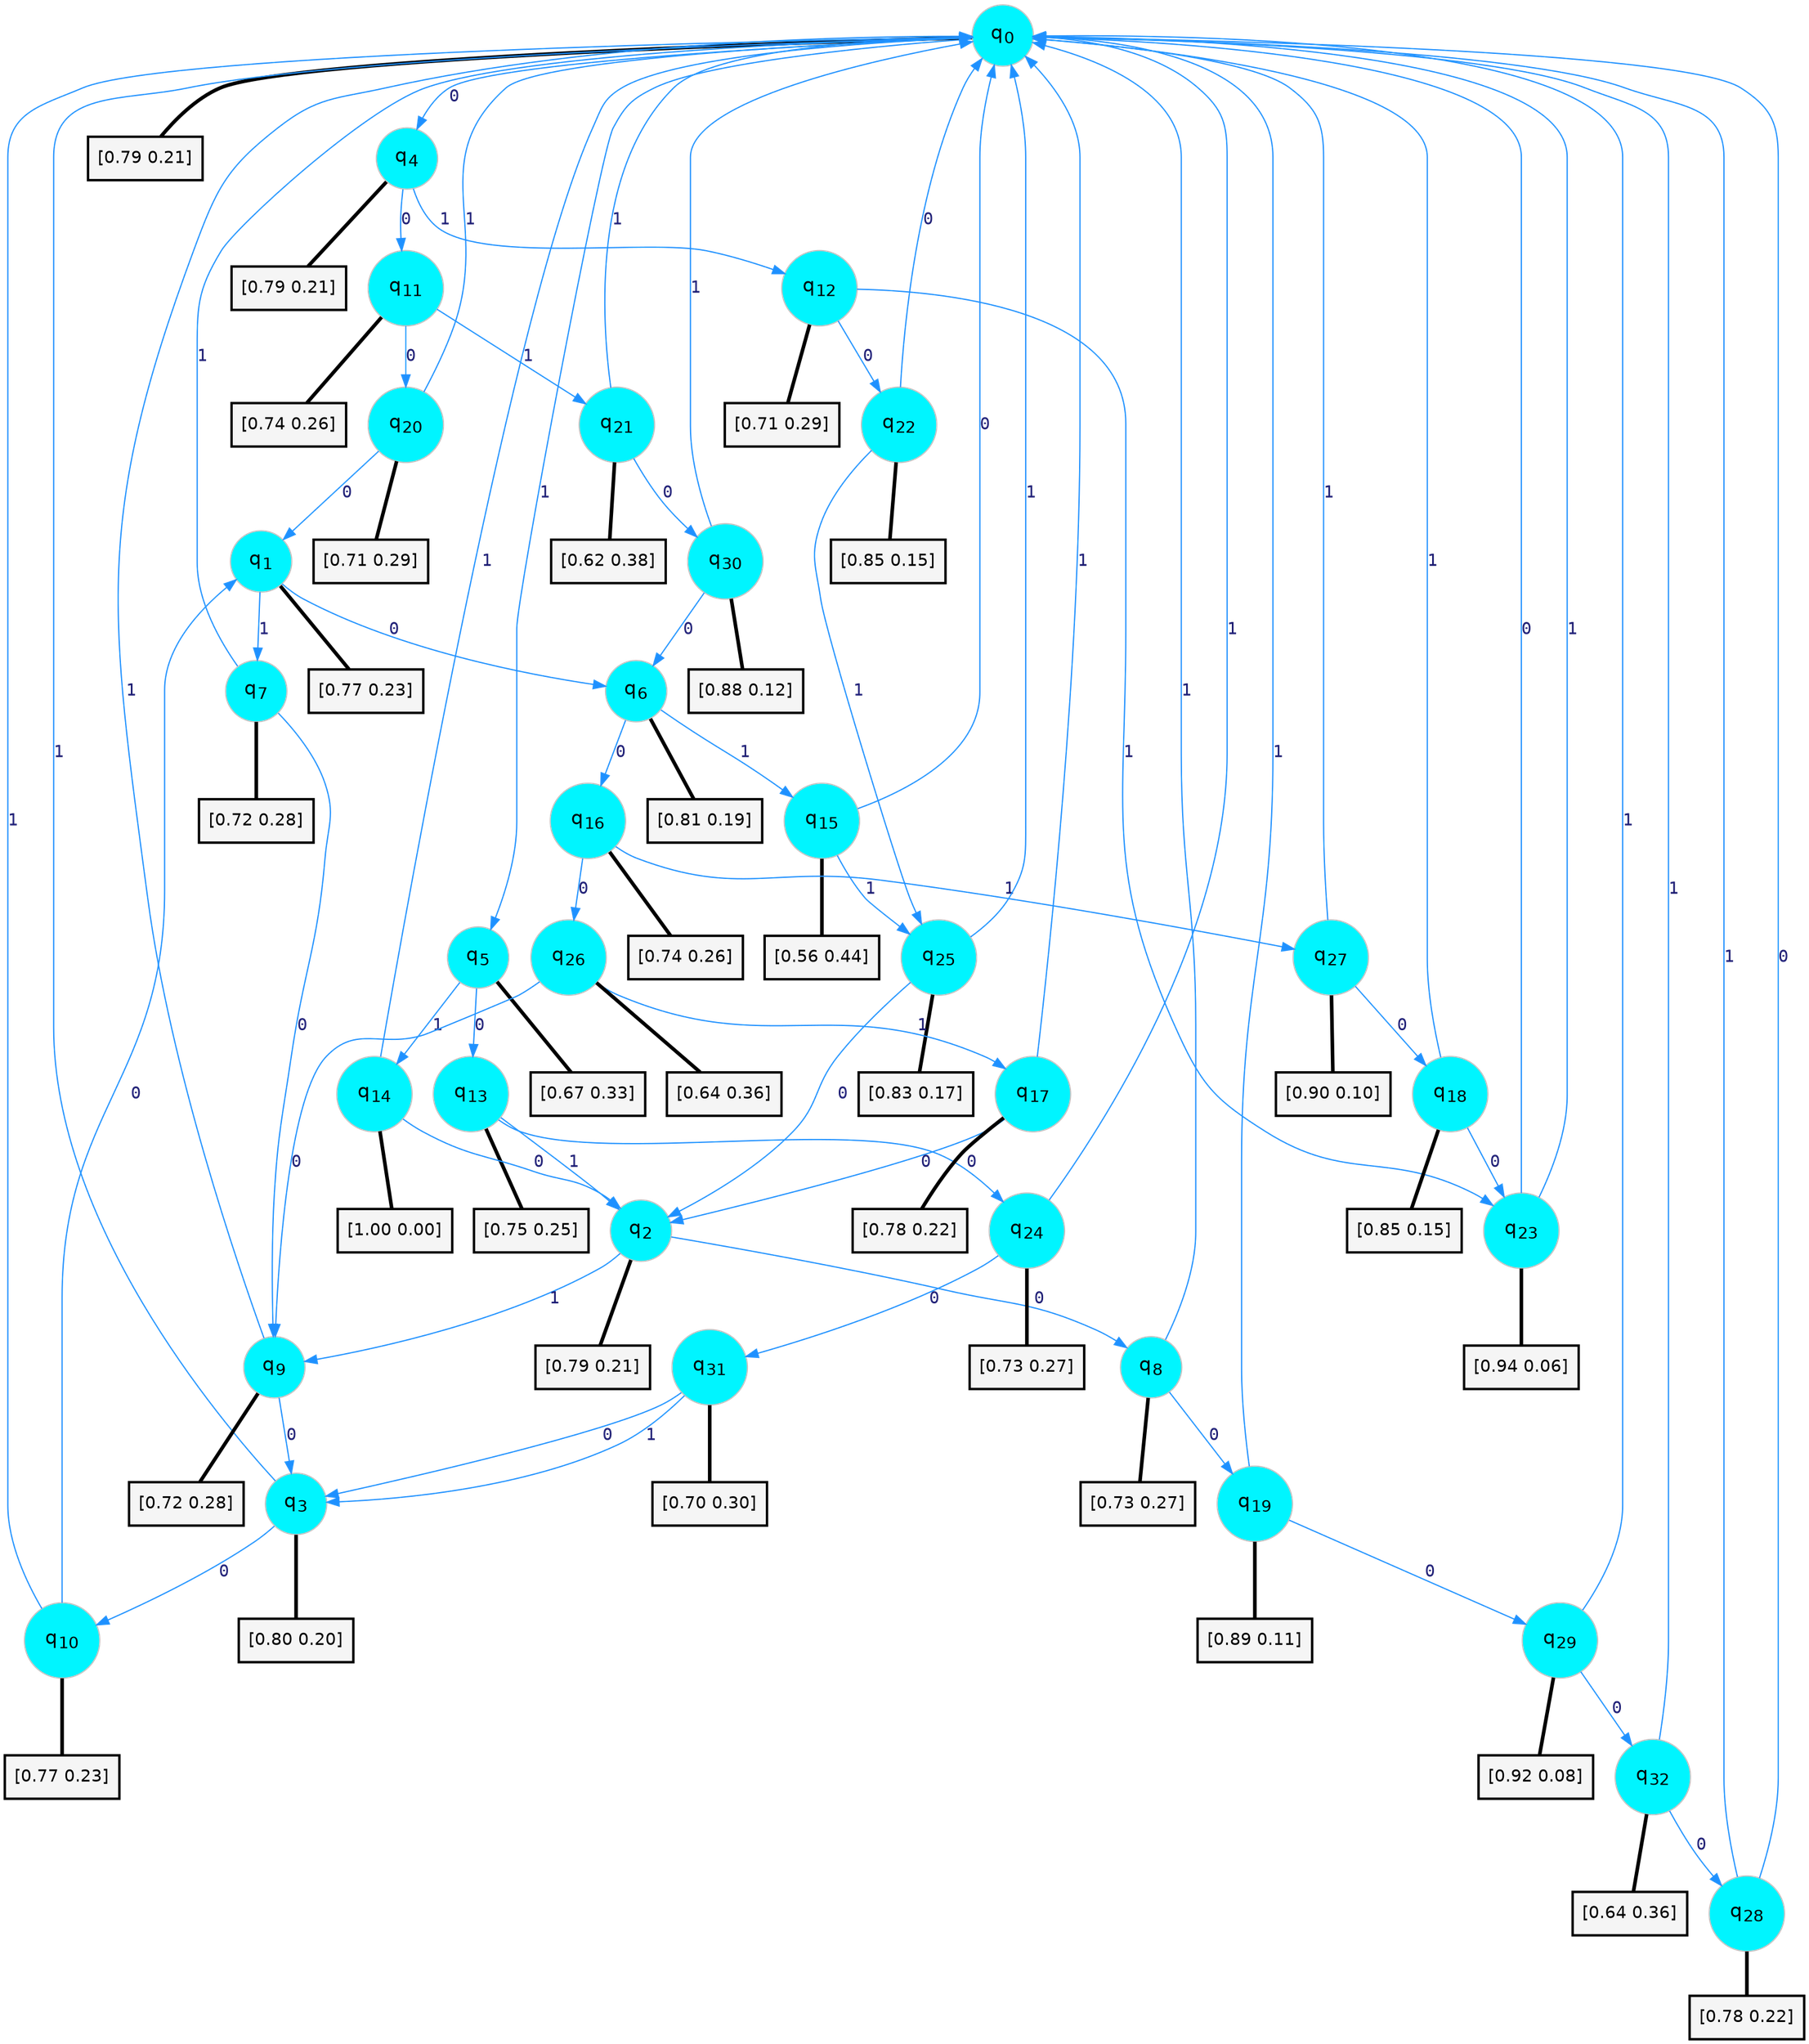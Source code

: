 digraph G {
graph [
bgcolor=transparent, dpi=300, rankdir=TD, size="40,25"];
node [
color=gray, fillcolor=turquoise1, fontcolor=black, fontname=Helvetica, fontsize=16, fontweight=bold, shape=circle, style=filled];
edge [
arrowsize=1, color=dodgerblue1, fontcolor=midnightblue, fontname=courier, fontweight=bold, penwidth=1, style=solid, weight=20];
0[label=<q<SUB>0</SUB>>];
1[label=<q<SUB>1</SUB>>];
2[label=<q<SUB>2</SUB>>];
3[label=<q<SUB>3</SUB>>];
4[label=<q<SUB>4</SUB>>];
5[label=<q<SUB>5</SUB>>];
6[label=<q<SUB>6</SUB>>];
7[label=<q<SUB>7</SUB>>];
8[label=<q<SUB>8</SUB>>];
9[label=<q<SUB>9</SUB>>];
10[label=<q<SUB>10</SUB>>];
11[label=<q<SUB>11</SUB>>];
12[label=<q<SUB>12</SUB>>];
13[label=<q<SUB>13</SUB>>];
14[label=<q<SUB>14</SUB>>];
15[label=<q<SUB>15</SUB>>];
16[label=<q<SUB>16</SUB>>];
17[label=<q<SUB>17</SUB>>];
18[label=<q<SUB>18</SUB>>];
19[label=<q<SUB>19</SUB>>];
20[label=<q<SUB>20</SUB>>];
21[label=<q<SUB>21</SUB>>];
22[label=<q<SUB>22</SUB>>];
23[label=<q<SUB>23</SUB>>];
24[label=<q<SUB>24</SUB>>];
25[label=<q<SUB>25</SUB>>];
26[label=<q<SUB>26</SUB>>];
27[label=<q<SUB>27</SUB>>];
28[label=<q<SUB>28</SUB>>];
29[label=<q<SUB>29</SUB>>];
30[label=<q<SUB>30</SUB>>];
31[label=<q<SUB>31</SUB>>];
32[label=<q<SUB>32</SUB>>];
33[label="[0.79 0.21]", shape=box,fontcolor=black, fontname=Helvetica, fontsize=14, penwidth=2, fillcolor=whitesmoke,color=black];
34[label="[0.77 0.23]", shape=box,fontcolor=black, fontname=Helvetica, fontsize=14, penwidth=2, fillcolor=whitesmoke,color=black];
35[label="[0.79 0.21]", shape=box,fontcolor=black, fontname=Helvetica, fontsize=14, penwidth=2, fillcolor=whitesmoke,color=black];
36[label="[0.80 0.20]", shape=box,fontcolor=black, fontname=Helvetica, fontsize=14, penwidth=2, fillcolor=whitesmoke,color=black];
37[label="[0.79 0.21]", shape=box,fontcolor=black, fontname=Helvetica, fontsize=14, penwidth=2, fillcolor=whitesmoke,color=black];
38[label="[0.67 0.33]", shape=box,fontcolor=black, fontname=Helvetica, fontsize=14, penwidth=2, fillcolor=whitesmoke,color=black];
39[label="[0.81 0.19]", shape=box,fontcolor=black, fontname=Helvetica, fontsize=14, penwidth=2, fillcolor=whitesmoke,color=black];
40[label="[0.72 0.28]", shape=box,fontcolor=black, fontname=Helvetica, fontsize=14, penwidth=2, fillcolor=whitesmoke,color=black];
41[label="[0.73 0.27]", shape=box,fontcolor=black, fontname=Helvetica, fontsize=14, penwidth=2, fillcolor=whitesmoke,color=black];
42[label="[0.72 0.28]", shape=box,fontcolor=black, fontname=Helvetica, fontsize=14, penwidth=2, fillcolor=whitesmoke,color=black];
43[label="[0.77 0.23]", shape=box,fontcolor=black, fontname=Helvetica, fontsize=14, penwidth=2, fillcolor=whitesmoke,color=black];
44[label="[0.74 0.26]", shape=box,fontcolor=black, fontname=Helvetica, fontsize=14, penwidth=2, fillcolor=whitesmoke,color=black];
45[label="[0.71 0.29]", shape=box,fontcolor=black, fontname=Helvetica, fontsize=14, penwidth=2, fillcolor=whitesmoke,color=black];
46[label="[0.75 0.25]", shape=box,fontcolor=black, fontname=Helvetica, fontsize=14, penwidth=2, fillcolor=whitesmoke,color=black];
47[label="[1.00 0.00]", shape=box,fontcolor=black, fontname=Helvetica, fontsize=14, penwidth=2, fillcolor=whitesmoke,color=black];
48[label="[0.56 0.44]", shape=box,fontcolor=black, fontname=Helvetica, fontsize=14, penwidth=2, fillcolor=whitesmoke,color=black];
49[label="[0.74 0.26]", shape=box,fontcolor=black, fontname=Helvetica, fontsize=14, penwidth=2, fillcolor=whitesmoke,color=black];
50[label="[0.78 0.22]", shape=box,fontcolor=black, fontname=Helvetica, fontsize=14, penwidth=2, fillcolor=whitesmoke,color=black];
51[label="[0.85 0.15]", shape=box,fontcolor=black, fontname=Helvetica, fontsize=14, penwidth=2, fillcolor=whitesmoke,color=black];
52[label="[0.89 0.11]", shape=box,fontcolor=black, fontname=Helvetica, fontsize=14, penwidth=2, fillcolor=whitesmoke,color=black];
53[label="[0.71 0.29]", shape=box,fontcolor=black, fontname=Helvetica, fontsize=14, penwidth=2, fillcolor=whitesmoke,color=black];
54[label="[0.62 0.38]", shape=box,fontcolor=black, fontname=Helvetica, fontsize=14, penwidth=2, fillcolor=whitesmoke,color=black];
55[label="[0.85 0.15]", shape=box,fontcolor=black, fontname=Helvetica, fontsize=14, penwidth=2, fillcolor=whitesmoke,color=black];
56[label="[0.94 0.06]", shape=box,fontcolor=black, fontname=Helvetica, fontsize=14, penwidth=2, fillcolor=whitesmoke,color=black];
57[label="[0.73 0.27]", shape=box,fontcolor=black, fontname=Helvetica, fontsize=14, penwidth=2, fillcolor=whitesmoke,color=black];
58[label="[0.83 0.17]", shape=box,fontcolor=black, fontname=Helvetica, fontsize=14, penwidth=2, fillcolor=whitesmoke,color=black];
59[label="[0.64 0.36]", shape=box,fontcolor=black, fontname=Helvetica, fontsize=14, penwidth=2, fillcolor=whitesmoke,color=black];
60[label="[0.90 0.10]", shape=box,fontcolor=black, fontname=Helvetica, fontsize=14, penwidth=2, fillcolor=whitesmoke,color=black];
61[label="[0.78 0.22]", shape=box,fontcolor=black, fontname=Helvetica, fontsize=14, penwidth=2, fillcolor=whitesmoke,color=black];
62[label="[0.92 0.08]", shape=box,fontcolor=black, fontname=Helvetica, fontsize=14, penwidth=2, fillcolor=whitesmoke,color=black];
63[label="[0.88 0.12]", shape=box,fontcolor=black, fontname=Helvetica, fontsize=14, penwidth=2, fillcolor=whitesmoke,color=black];
64[label="[0.70 0.30]", shape=box,fontcolor=black, fontname=Helvetica, fontsize=14, penwidth=2, fillcolor=whitesmoke,color=black];
65[label="[0.64 0.36]", shape=box,fontcolor=black, fontname=Helvetica, fontsize=14, penwidth=2, fillcolor=whitesmoke,color=black];
0->4 [label=0];
0->5 [label=1];
0->33 [arrowhead=none, penwidth=3,color=black];
1->6 [label=0];
1->7 [label=1];
1->34 [arrowhead=none, penwidth=3,color=black];
2->8 [label=0];
2->9 [label=1];
2->35 [arrowhead=none, penwidth=3,color=black];
3->10 [label=0];
3->0 [label=1];
3->36 [arrowhead=none, penwidth=3,color=black];
4->11 [label=0];
4->12 [label=1];
4->37 [arrowhead=none, penwidth=3,color=black];
5->13 [label=0];
5->14 [label=1];
5->38 [arrowhead=none, penwidth=3,color=black];
6->16 [label=0];
6->15 [label=1];
6->39 [arrowhead=none, penwidth=3,color=black];
7->9 [label=0];
7->0 [label=1];
7->40 [arrowhead=none, penwidth=3,color=black];
8->19 [label=0];
8->0 [label=1];
8->41 [arrowhead=none, penwidth=3,color=black];
9->3 [label=0];
9->0 [label=1];
9->42 [arrowhead=none, penwidth=3,color=black];
10->1 [label=0];
10->0 [label=1];
10->43 [arrowhead=none, penwidth=3,color=black];
11->20 [label=0];
11->21 [label=1];
11->44 [arrowhead=none, penwidth=3,color=black];
12->22 [label=0];
12->23 [label=1];
12->45 [arrowhead=none, penwidth=3,color=black];
13->24 [label=0];
13->2 [label=1];
13->46 [arrowhead=none, penwidth=3,color=black];
14->2 [label=0];
14->0 [label=1];
14->47 [arrowhead=none, penwidth=3,color=black];
15->0 [label=0];
15->25 [label=1];
15->48 [arrowhead=none, penwidth=3,color=black];
16->26 [label=0];
16->27 [label=1];
16->49 [arrowhead=none, penwidth=3,color=black];
17->2 [label=0];
17->0 [label=1];
17->50 [arrowhead=none, penwidth=3,color=black];
18->23 [label=0];
18->0 [label=1];
18->51 [arrowhead=none, penwidth=3,color=black];
19->29 [label=0];
19->0 [label=1];
19->52 [arrowhead=none, penwidth=3,color=black];
20->1 [label=0];
20->0 [label=1];
20->53 [arrowhead=none, penwidth=3,color=black];
21->30 [label=0];
21->0 [label=1];
21->54 [arrowhead=none, penwidth=3,color=black];
22->0 [label=0];
22->25 [label=1];
22->55 [arrowhead=none, penwidth=3,color=black];
23->0 [label=0];
23->0 [label=1];
23->56 [arrowhead=none, penwidth=3,color=black];
24->31 [label=0];
24->0 [label=1];
24->57 [arrowhead=none, penwidth=3,color=black];
25->2 [label=0];
25->0 [label=1];
25->58 [arrowhead=none, penwidth=3,color=black];
26->9 [label=0];
26->17 [label=1];
26->59 [arrowhead=none, penwidth=3,color=black];
27->18 [label=0];
27->0 [label=1];
27->60 [arrowhead=none, penwidth=3,color=black];
28->0 [label=0];
28->0 [label=1];
28->61 [arrowhead=none, penwidth=3,color=black];
29->32 [label=0];
29->0 [label=1];
29->62 [arrowhead=none, penwidth=3,color=black];
30->6 [label=0];
30->0 [label=1];
30->63 [arrowhead=none, penwidth=3,color=black];
31->3 [label=0];
31->3 [label=1];
31->64 [arrowhead=none, penwidth=3,color=black];
32->28 [label=0];
32->0 [label=1];
32->65 [arrowhead=none, penwidth=3,color=black];
}
